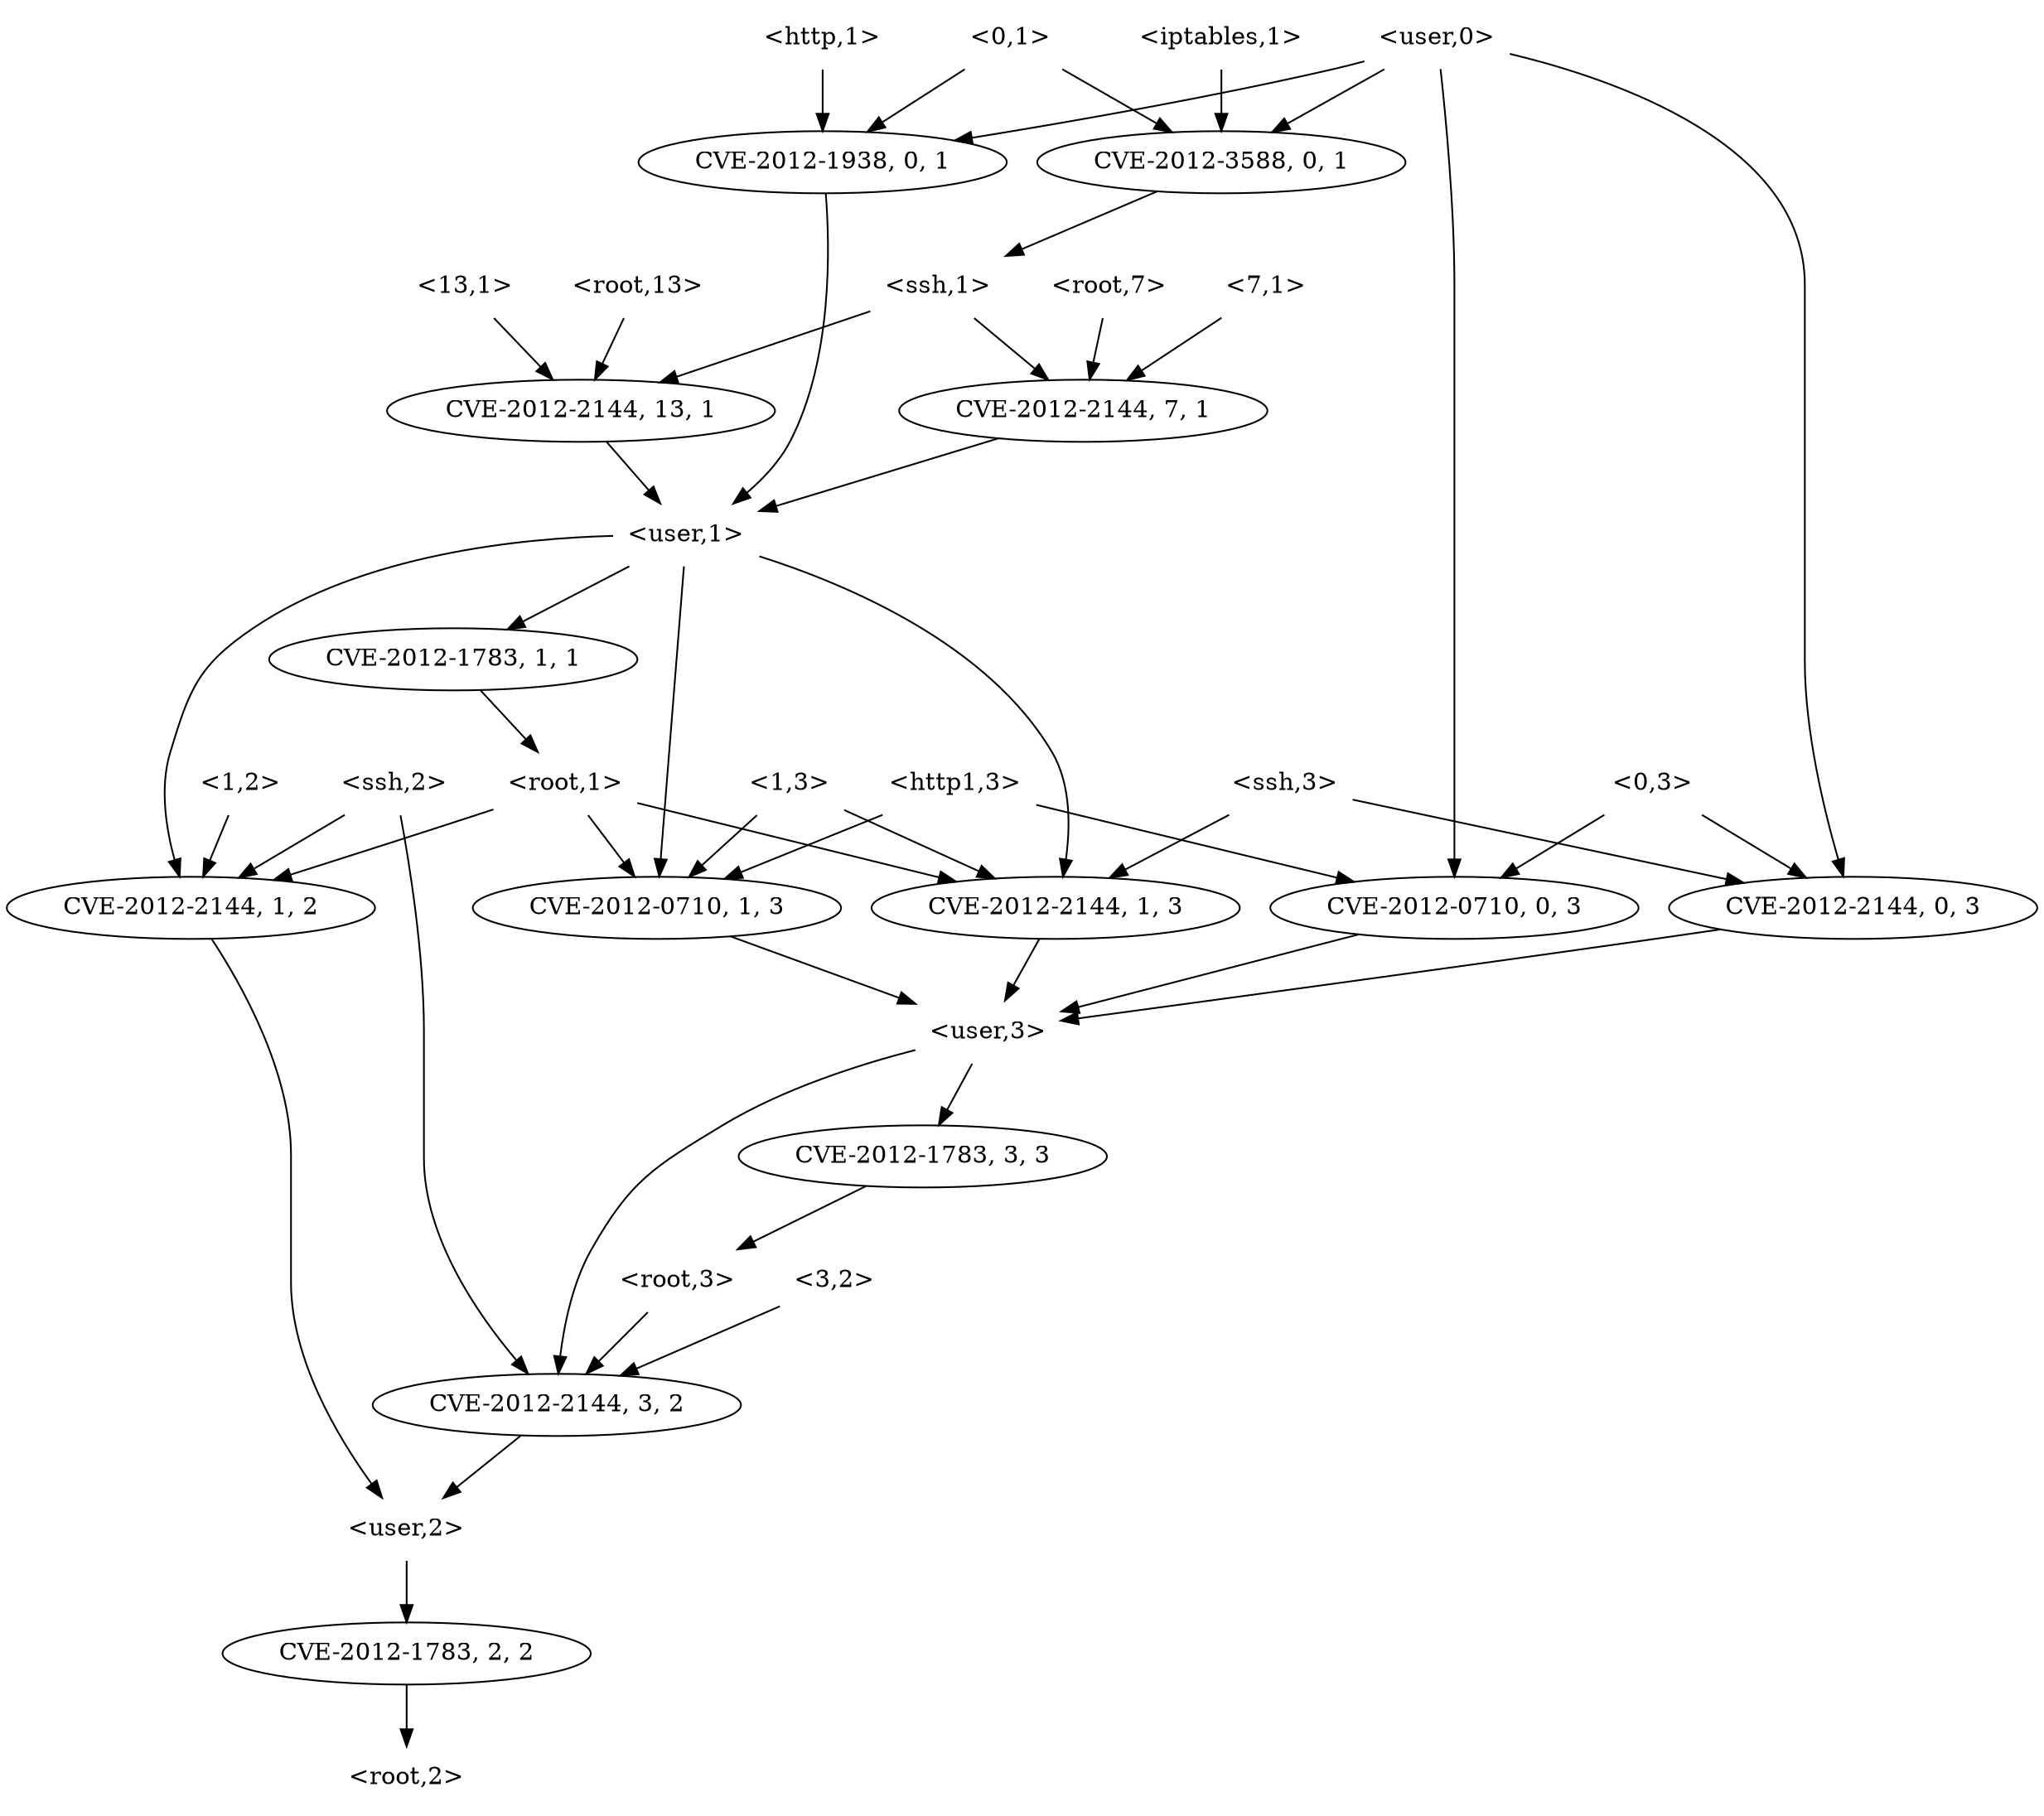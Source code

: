 strict digraph {
	graph [bb="0,0,993,1044"];
	node [label="\N"];
	"<0,3>"	 [height=0.5,
		pos="807,594",
		shape=plaintext,
		width=0.75];
	"<v_http1,0,3>"	 [height=0.5,
		label=<CVE-2012-0710, 0, 3>,
		pos="710,522",
		width=2.4499];
	"<0,3>" -> "<v_http1,0,3>"	 [pos="e,733.03,539.62 783.02,575.7 770.39,566.58 754.73,555.28 741.17,545.49"];
	"<v_ssh,0,3>"	 [height=0.5,
		label=<CVE-2012-2144, 0, 3>,
		pos="905,522",
		width=2.4499];
	"<0,3>" -> "<v_ssh,0,3>"	 [pos="e,881.95,539.47 830.97,575.88 843.83,566.69 859.83,555.26 873.66,545.38"];
	"<user,3>"	 [height=0.5,
		pos="495,450",
		shape=plaintext,
		width=0.91667];
	"<v_http1,0,3>" -> "<user,3>"	 [pos="e,528.16,461.8 665.19,506.41 627.84,494.25 574.98,477.04 538.11,465.04"];
	"<v_ssh,0,3>" -> "<user,3>"	 [pos="e,528.25,456.61 840.17,509.72 829.1,507.8 817.72,505.84 807,504 711.02,487.52 598.38,468.46 538.16,458.28"];
	"<ssh,3>"	 [height=0.5,
		pos="622,594",
		shape=plaintext,
		width=0.84028];
	"<ssh,3>" -> "<v_ssh,0,3>"	 [pos="e,851.08,536.34 652.29,585.51 697.1,574.42 782.14,553.39 841.12,538.8"];
	"<v_ssh,1,3>"	 [height=0.5,
		label=<CVE-2012-2144, 1, 3>,
		pos="515,522",
		width=2.4499];
	"<ssh,3>" -> "<v_ssh,1,3>"	 [pos="e,540.17,539.47 595.82,575.88 581.65,566.61 563.99,555.05 548.79,545.1"];
	"<v_ssh,1,3>" -> "<user,3>"	 [pos="e,499.89,468.1 510.06,503.7 507.83,495.9 505.15,486.51 502.67,477.83"];
	"<root,3>"	 [height=0.5,
		pos="359,306",
		shape=plaintext,
		width=0.89583];
	"<v_ssh,3,2>"	 [height=0.5,
		label=<CVE-2012-2144, 3, 2>,
		pos="359,234",
		width=2.4499];
	"<root,3>" -> "<v_ssh,3,2>"	 [pos="e,359,252.1 359,287.7 359,279.98 359,270.71 359,262.11"];
	"<user,2>"	 [height=0.5,
		pos="204,162",
		shape=plaintext,
		width=0.91667];
	"<v_ssh,3,2>" -> "<user,2>"	 [pos="e,237.08,177.94 324.21,217.29 301.21,206.9 270.89,193.21 246.46,182.18"];
	"<0,1>"	 [height=0.5,
		pos="492,1026",
		shape=plaintext,
		width=0.75];
	"<v_http,0,1>"	 [height=0.5,
		label=<CVE-2012-1938, 0, 1>,
		pos="399,954",
		width=2.4499];
	"<0,1>" -> "<v_http,0,1>"	 [pos="e,421.08,971.62 469.01,1007.7 457.01,998.66 442.17,987.5 429.25,977.77"];
	"<v_iptables,0,1>"	 [height=0.5,
		label=<CVE-2012-3588, 0, 1>,
		pos="594,954",
		width=2.4499];
	"<0,1>" -> "<v_iptables,0,1>"	 [pos="e,570.01,971.47 516.95,1007.9 530.33,998.69 546.99,987.26 561.38,977.38"];
	"<user,1>"	 [height=0.5,
		pos="333,738",
		shape=plaintext,
		width=0.91667];
	"<v_http,0,1>" -> "<user,1>"	 [pos="e,352.64,756.2 400.06,935.68 401.24,905.21 400.67,840.62 379,792 374.42,781.71 367.14,771.94 359.72,763.66"];
	"<ssh,1>"	 [height=0.5,
		pos="458,882",
		shape=plaintext,
		width=0.84028];
	"<v_iptables,0,1>" -> "<ssh,1>"	 [pos="e,488.27,898.58 563.14,937.12 543.61,927.07 518.2,913.98 497.24,903.2"];
	"<root,7>"	 [height=0.5,
		pos="539,882",
		shape=plaintext,
		width=0.89583];
	"<v_ssh,7,1>"	 [height=0.5,
		label=<CVE-2012-2144, 7, 1>,
		pos="527,810",
		width=2.4499];
	"<root,7>" -> "<v_ssh,7,1>"	 [pos="e,529.93,828.1 536.03,863.7 534.71,855.98 533.12,846.71 531.65,838.11"];
	"<v_ssh,7,1>" -> "<user,1>"	 [pos="e,366.18,750.97 485.38,793.98 453.09,782.33 408.5,766.24 375.89,754.48"];
	"<http,1>"	 [height=0.5,
		pos="399,1026",
		shape=plaintext,
		width=0.89583];
	"<http,1>" -> "<v_http,0,1>"	 [pos="e,399,972.1 399,1007.7 399,999.98 399,990.71 399,982.11"];
	"<ssh,1>" -> "<v_ssh,7,1>"	 [pos="e,510.14,828.1 475.06,863.7 483.5,855.14 493.82,844.66 503.04,835.3"];
	"<v_ssh,13,1>"	 [height=0.5,
		label=<CVE-2012-2144, 13, 1>,
		pos="278,810",
		width=2.5686];
	"<ssh,1>" -> "<v_ssh,13,1>"	 [pos="e,317.52,826.37 427.47,869.13 400.01,858.45 359.2,842.58 327.16,830.12"];
	"<v_ssh,13,1>" -> "<user,1>"	 [pos="e,319.43,756.28 291.31,792.05 297.84,783.75 305.83,773.58 313.06,764.38"];
	"<v_ssh,1,2>"	 [height=0.5,
		label=<CVE-2012-2144, 1, 2>,
		pos="88,522",
		width=2.4499];
	"<user,1>" -> "<v_ssh,1,2>"	 [pos="e,84.346,540.09 299.64,736.59 254.54,734.42 173.6,724.62 120,684 79.081,652.99 74.687,627.16 79,576 79.717,567.5 81.069,558.31 82.512\
,550.01"];
	"<user,1>" -> "<v_ssh,1,3>"	 [pos="e,519,540.23 366.19,724.99 408.94,707.53 481.48,670.65 513,612 523.09,593.22 522.89,568.84 520.56,550.35"];
	"<v_root,1,1>"	 [height=0.5,
		label=<CVE-2012-1783, 1, 1>,
		pos="217,666",
		width=2.4499];
	"<user,1>" -> "<v_root,1,1>"	 [pos="e,243.89,683.23 304.62,719.88 289,710.45 269.47,698.66 252.8,688.61"];
	"<v_http1,1,3>"	 [height=0.5,
		label=<CVE-2012-0710, 1, 3>,
		pos="320,522",
		width=2.4499];
	"<user,1>" -> "<v_http1,1,3>"	 [pos="e,321.05,540.23 331.96,719.85 329.71,682.83 324.38,595.18 321.66,550.39"];
	"<v_root,3,3>"	 [height=0.5,
		label=<CVE-2012-1783, 3, 3>,
		pos="359,378",
		width=2.4499];
	"<v_root,3,3>" -> "<root,3>"	 [pos="e,359,324.1 359,359.7 359,351.98 359,342.71 359,334.11"];
	"<iptables,1>"	 [height=0.5,
		pos="594,1026",
		shape=plaintext,
		width=1.1944];
	"<iptables,1>" -> "<v_iptables,0,1>"	 [pos="e,594,972.1 594,1007.7 594,999.98 594,990.71 594,982.11"];
	"<user,3>" -> "<v_ssh,3,2>"	 [pos="e,374.26,251.82 488.99,431.99 482.17,413.62 470.14,383.78 456,360 433.8,322.67 402.02,283.76 380.96,259.47"];
	"<user,3>" -> "<v_root,3,3>"	 [pos="e,390.06,394.99 461.73,431.88 442.86,422.16 419.11,409.94 399.2,399.69"];
	"<root,1>"	 [height=0.5,
		pos="272,594",
		shape=plaintext,
		width=0.89583];
	"<root,1>" -> "<v_ssh,1,2>"	 [pos="e,129.12,538.01 239.48,579.73 236.28,578.46 233.08,577.2 230,576 199.86,564.28 165.93,551.59 138.79,541.58"];
	"<root,1>" -> "<v_ssh,1,3>"	 [pos="e,466.2,537.06 304.27,583.7 342.96,572.56 408.55,553.66 456.3,539.91"];
	"<root,1>" -> "<v_http1,1,3>"	 [pos="e,308.27,540.1 283.87,575.7 289.5,567.47 296.35,557.48 302.57,548.42"];
	"<v_ssh,1,2>" -> "<user,2>"	 [pos="e,187.29,180.19 95.892,503.93 107.29,477.67 127,425.53 127,379 127,379 127,379 127,305 127,259.51 157.92,214.65 180.57,187.89"];
	"<v_http1,1,3>" -> "<user,3>"	 [pos="e,461.98,464.21 358.4,505.64 386.25,494.5 423.89,479.44 452.61,467.95"];
	"<7,1>"	 [height=0.5,
		pos="617,882",
		shape=plaintext,
		width=0.75];
	"<7,1>" -> "<v_ssh,7,1>"	 [pos="e,548.37,827.62 594.75,863.7 583.14,854.66 568.78,843.5 556.27,833.77"];
	"<v_root,2,2>"	 [height=0.5,
		label=<CVE-2012-1783, 2, 2>,
		pos="204,90",
		width=2.4499];
	"<user,2>" -> "<v_root,2,2>"	 [pos="e,204,108.1 204,143.7 204,135.98 204,126.71 204,118.11"];
	"<v_root,1,1>" -> "<root,1>"	 [pos="e,258.43,612.28 230.31,648.05 236.84,639.75 244.83,629.58 252.06,620.38"];
	"<http1,3>"	 [height=0.5,
		pos="469,594",
		shape=plaintext,
		width=0.97917];
	"<http1,3>" -> "<v_http1,0,3>"	 [pos="e,661.25,537.16 504.3,582.75 542.91,571.53 605.42,553.38 651.41,540.02"];
	"<http1,3>" -> "<v_http1,1,3>"	 [pos="e,353.52,538.75 433.69,576.41 412.45,566.43 385.28,553.67 362.83,543.12"];
	"<3,2>"	 [height=0.5,
		pos="530,306",
		shape=plaintext,
		width=0.75];
	"<3,2>" -> "<v_ssh,3,2>"	 [pos="e,396.85,250.36 502.66,293.64 498.1,291.75 493.42,289.82 489,288 461.64,276.75 430.99,264.25 406.34,254.22"];
	"<1,3>"	 [height=0.5,
		pos="388,594",
		shape=plaintext,
		width=0.75];
	"<1,3>" -> "<v_http1,1,3>"	 [pos="e,336.62,540.1 371.19,575.7 362.87,567.14 352.69,556.66 343.61,547.3"];
	"<1,3>" -> "<v_ssh,1,3>"	 [pos="e,485.59,539.21 415.24,577.98 433.19,568.09 456.96,554.99 476.79,544.06"];
	"<ssh,2>"	 [height=0.5,
		pos="191,594",
		shape=plaintext,
		width=0.84028];
	"<ssh,2>" -> "<v_ssh,1,2>"	 [pos="e,112.23,539.47 165.8,575.88 152.16,566.61 135.16,555.05 120.52,545.1"];
	"<ssh,2>" -> "<v_ssh,3,2>"	 [pos="e,320.29,250.37 193.57,576 197.36,549.4 204,496.3 204,451 204,451 204,451 204,377 204,318.1 265.6,277.03 311.13,254.72"];
	"<13,1>"	 [height=0.5,
		pos="224,882",
		shape=plaintext,
		width=0.78472];
	"<13,1>" -> "<v_ssh,13,1>"	 [pos="e,264.81,828.1 237.35,863.7 243.76,855.39 251.56,845.28 258.61,836.14"];
	"<root,2>"	 [height=0.5,
		pos="204,18",
		shape=plaintext,
		width=0.89583];
	"<v_root,2,2>" -> "<root,2>"	 [pos="e,204,36.104 204,71.697 204,63.983 204,54.712 204,46.112"];
	"<user,0>"	 [height=0.5,
		pos="699,1026",
		shape=plaintext,
		width=0.91667];
	"<user,0>" -> "<v_http1,0,3>"	 [pos="e,710,540.05 701.17,1008 704.38,981.37 710,928.25 710,883 710,883 710,883 710,665 710,625 710,578.65 710,550.08"];
	"<user,0>" -> "<v_iptables,0,1>"	 [pos="e,618.7,971.47 673.31,1007.9 659.41,998.61 642.07,987.05 627.16,977.1"];
	"<user,0>" -> "<v_ssh,0,3>"	 [pos="e,900.55,540.35 732.32,1015.9 785.34,999.23 883,958.25 883,883 883,883 883,883 883,665 883,624.74 891.74,578.81 898.21,550.36"];
	"<user,0>" -> "<v_http,0,1>"	 [pos="e,461.84,966.7 665.79,1013.8 659.26,1011.7 652.44,1009.7 646,1008 587.92,992.5 521.23,978.4 471.8,968.65"];
	"<1,2>"	 [height=0.5,
		pos="115,594",
		shape=plaintext,
		width=0.75];
	"<1,2>" -> "<v_ssh,1,2>"	 [pos="e,94.597,540.1 108.33,575.7 105.29,567.81 101.62,558.3 98.239,549.55"];
	"<root,13>"	 [height=0.5,
		pos="307,882",
		shape=plaintext,
		width=1];
	"<root,13>" -> "<v_ssh,13,1>"	 [pos="e,285.09,828.1 299.83,863.7 296.57,855.81 292.63,846.3 289,837.55"];
}
